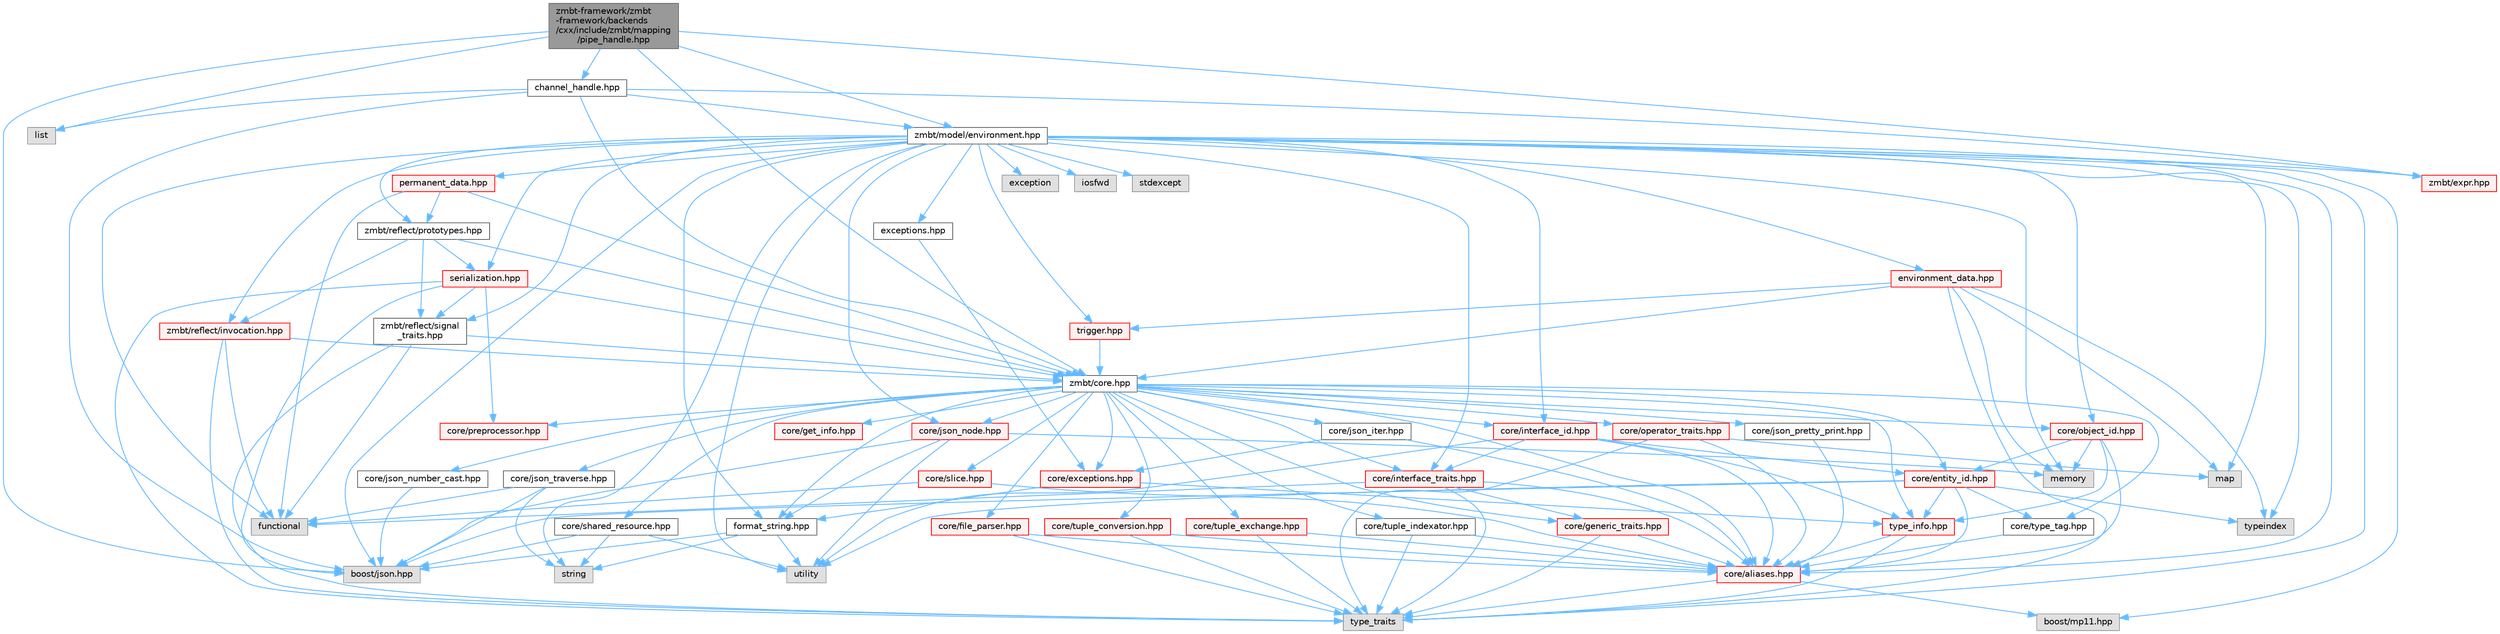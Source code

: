 digraph "zmbt-framework/zmbt-framework/backends/cxx/include/zmbt/mapping/pipe_handle.hpp"
{
 // LATEX_PDF_SIZE
  bgcolor="transparent";
  edge [fontname=Helvetica,fontsize=10,labelfontname=Helvetica,labelfontsize=10];
  node [fontname=Helvetica,fontsize=10,shape=box,height=0.2,width=0.4];
  Node1 [id="Node000001",label="zmbt-framework/zmbt\l-framework/backends\l/cxx/include/zmbt/mapping\l/pipe_handle.hpp",height=0.2,width=0.4,color="gray40", fillcolor="grey60", style="filled", fontcolor="black",tooltip=" "];
  Node1 -> Node2 [id="edge1_Node000001_Node000002",color="steelblue1",style="solid",tooltip=" "];
  Node2 [id="Node000002",label="list",height=0.2,width=0.4,color="grey60", fillcolor="#E0E0E0", style="filled",tooltip=" "];
  Node1 -> Node3 [id="edge2_Node000001_Node000003",color="steelblue1",style="solid",tooltip=" "];
  Node3 [id="Node000003",label="boost/json.hpp",height=0.2,width=0.4,color="grey60", fillcolor="#E0E0E0", style="filled",tooltip=" "];
  Node1 -> Node4 [id="edge3_Node000001_Node000004",color="steelblue1",style="solid",tooltip=" "];
  Node4 [id="Node000004",label="zmbt/core.hpp",height=0.2,width=0.4,color="grey40", fillcolor="white", style="filled",URL="$core_8hpp.html",tooltip=" "];
  Node4 -> Node5 [id="edge4_Node000004_Node000005",color="steelblue1",style="solid",tooltip=" "];
  Node5 [id="Node000005",label="core/aliases.hpp",height=0.2,width=0.4,color="red", fillcolor="#FFF0F0", style="filled",URL="$aliases_8hpp.html",tooltip=" "];
  Node5 -> Node6 [id="edge5_Node000005_Node000006",color="steelblue1",style="solid",tooltip=" "];
  Node6 [id="Node000006",label="type_traits",height=0.2,width=0.4,color="grey60", fillcolor="#E0E0E0", style="filled",tooltip=" "];
  Node5 -> Node9 [id="edge6_Node000005_Node000009",color="steelblue1",style="solid",tooltip=" "];
  Node9 [id="Node000009",label="boost/mp11.hpp",height=0.2,width=0.4,color="grey60", fillcolor="#E0E0E0", style="filled",tooltip=" "];
  Node4 -> Node10 [id="edge7_Node000004_Node000010",color="steelblue1",style="solid",tooltip=" "];
  Node10 [id="Node000010",label="core/exceptions.hpp",height=0.2,width=0.4,color="red", fillcolor="#FFF0F0", style="filled",URL="$core_2exceptions_8hpp.html",tooltip=" "];
  Node10 -> Node12 [id="edge8_Node000010_Node000012",color="steelblue1",style="solid",tooltip=" "];
  Node12 [id="Node000012",label="format_string.hpp",height=0.2,width=0.4,color="grey40", fillcolor="white", style="filled",URL="$format__string_8hpp.html",tooltip=" "];
  Node12 -> Node3 [id="edge9_Node000012_Node000003",color="steelblue1",style="solid",tooltip=" "];
  Node12 -> Node13 [id="edge10_Node000012_Node000013",color="steelblue1",style="solid",tooltip=" "];
  Node13 [id="Node000013",label="string",height=0.2,width=0.4,color="grey60", fillcolor="#E0E0E0", style="filled",tooltip=" "];
  Node12 -> Node14 [id="edge11_Node000012_Node000014",color="steelblue1",style="solid",tooltip=" "];
  Node14 [id="Node000014",label="utility",height=0.2,width=0.4,color="grey60", fillcolor="#E0E0E0", style="filled",tooltip=" "];
  Node10 -> Node15 [id="edge12_Node000010_Node000015",color="steelblue1",style="solid",tooltip=" "];
  Node15 [id="Node000015",label="type_info.hpp",height=0.2,width=0.4,color="red", fillcolor="#FFF0F0", style="filled",URL="$type__info_8hpp.html",tooltip=" "];
  Node15 -> Node6 [id="edge13_Node000015_Node000006",color="steelblue1",style="solid",tooltip=" "];
  Node15 -> Node5 [id="edge14_Node000015_Node000005",color="steelblue1",style="solid",tooltip=" "];
  Node4 -> Node17 [id="edge15_Node000004_Node000017",color="steelblue1",style="solid",tooltip=" "];
  Node17 [id="Node000017",label="core/file_parser.hpp",height=0.2,width=0.4,color="red", fillcolor="#FFF0F0", style="filled",URL="$file__parser_8hpp.html",tooltip=" "];
  Node17 -> Node6 [id="edge16_Node000017_Node000006",color="steelblue1",style="solid",tooltip=" "];
  Node17 -> Node5 [id="edge17_Node000017_Node000005",color="steelblue1",style="solid",tooltip=" "];
  Node4 -> Node12 [id="edge18_Node000004_Node000012",color="steelblue1",style="solid",tooltip=" "];
  Node4 -> Node19 [id="edge19_Node000004_Node000019",color="steelblue1",style="solid",tooltip=" "];
  Node19 [id="Node000019",label="core/generic_traits.hpp",height=0.2,width=0.4,color="red", fillcolor="#FFF0F0", style="filled",URL="$generic__traits_8hpp.html",tooltip=" "];
  Node19 -> Node6 [id="edge20_Node000019_Node000006",color="steelblue1",style="solid",tooltip=" "];
  Node19 -> Node5 [id="edge21_Node000019_Node000005",color="steelblue1",style="solid",tooltip=" "];
  Node4 -> Node20 [id="edge22_Node000004_Node000020",color="steelblue1",style="solid",tooltip=" "];
  Node20 [id="Node000020",label="core/get_info.hpp",height=0.2,width=0.4,color="red", fillcolor="#FFF0F0", style="filled",URL="$get__info_8hpp.html",tooltip=" "];
  Node4 -> Node22 [id="edge23_Node000004_Node000022",color="steelblue1",style="solid",tooltip=" "];
  Node22 [id="Node000022",label="core/interface_traits.hpp",height=0.2,width=0.4,color="red", fillcolor="#FFF0F0", style="filled",URL="$interface__traits_8hpp.html",tooltip=" "];
  Node22 -> Node23 [id="edge24_Node000022_Node000023",color="steelblue1",style="solid",tooltip=" "];
  Node23 [id="Node000023",label="functional",height=0.2,width=0.4,color="grey60", fillcolor="#E0E0E0", style="filled",tooltip=" "];
  Node22 -> Node6 [id="edge25_Node000022_Node000006",color="steelblue1",style="solid",tooltip=" "];
  Node22 -> Node5 [id="edge26_Node000022_Node000005",color="steelblue1",style="solid",tooltip=" "];
  Node22 -> Node19 [id="edge27_Node000022_Node000019",color="steelblue1",style="solid",tooltip=" "];
  Node4 -> Node24 [id="edge28_Node000004_Node000024",color="steelblue1",style="solid",tooltip=" "];
  Node24 [id="Node000024",label="core/json_iter.hpp",height=0.2,width=0.4,color="grey40", fillcolor="white", style="filled",URL="$json__iter_8hpp.html",tooltip=" "];
  Node24 -> Node5 [id="edge29_Node000024_Node000005",color="steelblue1",style="solid",tooltip=" "];
  Node24 -> Node10 [id="edge30_Node000024_Node000010",color="steelblue1",style="solid",tooltip=" "];
  Node4 -> Node25 [id="edge31_Node000004_Node000025",color="steelblue1",style="solid",tooltip=" "];
  Node25 [id="Node000025",label="core/json_node.hpp",height=0.2,width=0.4,color="red", fillcolor="#FFF0F0", style="filled",URL="$json__node_8hpp.html",tooltip=" "];
  Node25 -> Node3 [id="edge32_Node000025_Node000003",color="steelblue1",style="solid",tooltip=" "];
  Node25 -> Node28 [id="edge33_Node000025_Node000028",color="steelblue1",style="solid",tooltip=" "];
  Node28 [id="Node000028",label="memory",height=0.2,width=0.4,color="grey60", fillcolor="#E0E0E0", style="filled",tooltip=" "];
  Node25 -> Node14 [id="edge34_Node000025_Node000014",color="steelblue1",style="solid",tooltip=" "];
  Node25 -> Node12 [id="edge35_Node000025_Node000012",color="steelblue1",style="solid",tooltip=" "];
  Node4 -> Node29 [id="edge36_Node000004_Node000029",color="steelblue1",style="solid",tooltip=" "];
  Node29 [id="Node000029",label="core/json_number_cast.hpp",height=0.2,width=0.4,color="grey40", fillcolor="white", style="filled",URL="$json__number__cast_8hpp.html",tooltip=" "];
  Node29 -> Node3 [id="edge37_Node000029_Node000003",color="steelblue1",style="solid",tooltip=" "];
  Node4 -> Node30 [id="edge38_Node000004_Node000030",color="steelblue1",style="solid",tooltip=" "];
  Node30 [id="Node000030",label="core/json_traverse.hpp",height=0.2,width=0.4,color="grey40", fillcolor="white", style="filled",URL="$json__traverse_8hpp.html",tooltip=" "];
  Node30 -> Node23 [id="edge39_Node000030_Node000023",color="steelblue1",style="solid",tooltip=" "];
  Node30 -> Node13 [id="edge40_Node000030_Node000013",color="steelblue1",style="solid",tooltip=" "];
  Node30 -> Node3 [id="edge41_Node000030_Node000003",color="steelblue1",style="solid",tooltip=" "];
  Node4 -> Node31 [id="edge42_Node000004_Node000031",color="steelblue1",style="solid",tooltip=" "];
  Node31 [id="Node000031",label="core/json_pretty_print.hpp",height=0.2,width=0.4,color="grey40", fillcolor="white", style="filled",URL="$json__pretty__print_8hpp.html",tooltip=" "];
  Node31 -> Node5 [id="edge43_Node000031_Node000005",color="steelblue1",style="solid",tooltip=" "];
  Node4 -> Node32 [id="edge44_Node000004_Node000032",color="steelblue1",style="solid",tooltip=" "];
  Node32 [id="Node000032",label="core/slice.hpp",height=0.2,width=0.4,color="red", fillcolor="#FFF0F0", style="filled",URL="$slice_8hpp.html",tooltip=" "];
  Node32 -> Node23 [id="edge45_Node000032_Node000023",color="steelblue1",style="solid",tooltip=" "];
  Node32 -> Node5 [id="edge46_Node000032_Node000005",color="steelblue1",style="solid",tooltip=" "];
  Node4 -> Node33 [id="edge47_Node000004_Node000033",color="steelblue1",style="solid",tooltip=" "];
  Node33 [id="Node000033",label="core/preprocessor.hpp",height=0.2,width=0.4,color="red", fillcolor="#FFF0F0", style="filled",URL="$preprocessor_8hpp.html",tooltip="type traits to check serialization compatibility"];
  Node4 -> Node35 [id="edge48_Node000004_Node000035",color="steelblue1",style="solid",tooltip=" "];
  Node35 [id="Node000035",label="core/operator_traits.hpp",height=0.2,width=0.4,color="red", fillcolor="#FFF0F0", style="filled",URL="$operator__traits_8hpp.html",tooltip=" "];
  Node35 -> Node36 [id="edge49_Node000035_Node000036",color="steelblue1",style="solid",tooltip=" "];
  Node36 [id="Node000036",label="map",height=0.2,width=0.4,color="grey60", fillcolor="#E0E0E0", style="filled",tooltip=" "];
  Node35 -> Node6 [id="edge50_Node000035_Node000006",color="steelblue1",style="solid",tooltip=" "];
  Node35 -> Node5 [id="edge51_Node000035_Node000005",color="steelblue1",style="solid",tooltip=" "];
  Node4 -> Node42 [id="edge52_Node000004_Node000042",color="steelblue1",style="solid",tooltip=" "];
  Node42 [id="Node000042",label="core/shared_resource.hpp",height=0.2,width=0.4,color="grey40", fillcolor="white", style="filled",URL="$shared__resource_8hpp.html",tooltip=" "];
  Node42 -> Node3 [id="edge53_Node000042_Node000003",color="steelblue1",style="solid",tooltip=" "];
  Node42 -> Node13 [id="edge54_Node000042_Node000013",color="steelblue1",style="solid",tooltip=" "];
  Node42 -> Node14 [id="edge55_Node000042_Node000014",color="steelblue1",style="solid",tooltip=" "];
  Node4 -> Node43 [id="edge56_Node000004_Node000043",color="steelblue1",style="solid",tooltip=" "];
  Node43 [id="Node000043",label="core/tuple_conversion.hpp",height=0.2,width=0.4,color="red", fillcolor="#FFF0F0", style="filled",URL="$tuple__conversion_8hpp.html",tooltip=" "];
  Node43 -> Node6 [id="edge57_Node000043_Node000006",color="steelblue1",style="solid",tooltip=" "];
  Node43 -> Node5 [id="edge58_Node000043_Node000005",color="steelblue1",style="solid",tooltip=" "];
  Node4 -> Node44 [id="edge59_Node000004_Node000044",color="steelblue1",style="solid",tooltip=" "];
  Node44 [id="Node000044",label="core/tuple_exchange.hpp",height=0.2,width=0.4,color="red", fillcolor="#FFF0F0", style="filled",URL="$tuple__exchange_8hpp.html",tooltip=" "];
  Node44 -> Node6 [id="edge60_Node000044_Node000006",color="steelblue1",style="solid",tooltip=" "];
  Node44 -> Node5 [id="edge61_Node000044_Node000005",color="steelblue1",style="solid",tooltip=" "];
  Node4 -> Node45 [id="edge62_Node000004_Node000045",color="steelblue1",style="solid",tooltip=" "];
  Node45 [id="Node000045",label="core/tuple_indexator.hpp",height=0.2,width=0.4,color="grey40", fillcolor="white", style="filled",URL="$tuple__indexator_8hpp.html",tooltip=" "];
  Node45 -> Node6 [id="edge63_Node000045_Node000006",color="steelblue1",style="solid",tooltip=" "];
  Node45 -> Node5 [id="edge64_Node000045_Node000005",color="steelblue1",style="solid",tooltip=" "];
  Node4 -> Node15 [id="edge65_Node000004_Node000015",color="steelblue1",style="solid",tooltip=" "];
  Node4 -> Node46 [id="edge66_Node000004_Node000046",color="steelblue1",style="solid",tooltip=" "];
  Node46 [id="Node000046",label="core/type_tag.hpp",height=0.2,width=0.4,color="grey40", fillcolor="white", style="filled",URL="$type__tag_8hpp.html",tooltip=" "];
  Node46 -> Node5 [id="edge67_Node000046_Node000005",color="steelblue1",style="solid",tooltip=" "];
  Node4 -> Node47 [id="edge68_Node000004_Node000047",color="steelblue1",style="solid",tooltip=" "];
  Node47 [id="Node000047",label="core/entity_id.hpp",height=0.2,width=0.4,color="red", fillcolor="#FFF0F0", style="filled",URL="$entity__id_8hpp.html",tooltip=" "];
  Node47 -> Node14 [id="edge69_Node000047_Node000014",color="steelblue1",style="solid",tooltip=" "];
  Node47 -> Node49 [id="edge70_Node000047_Node000049",color="steelblue1",style="solid",tooltip=" "];
  Node49 [id="Node000049",label="typeindex",height=0.2,width=0.4,color="grey60", fillcolor="#E0E0E0", style="filled",tooltip=" "];
  Node47 -> Node3 [id="edge71_Node000047_Node000003",color="steelblue1",style="solid",tooltip=" "];
  Node47 -> Node5 [id="edge72_Node000047_Node000005",color="steelblue1",style="solid",tooltip=" "];
  Node47 -> Node46 [id="edge73_Node000047_Node000046",color="steelblue1",style="solid",tooltip=" "];
  Node47 -> Node15 [id="edge74_Node000047_Node000015",color="steelblue1",style="solid",tooltip=" "];
  Node4 -> Node50 [id="edge75_Node000004_Node000050",color="steelblue1",style="solid",tooltip=" "];
  Node50 [id="Node000050",label="core/interface_id.hpp",height=0.2,width=0.4,color="red", fillcolor="#FFF0F0", style="filled",URL="$interface__id_8hpp.html",tooltip=" "];
  Node50 -> Node14 [id="edge76_Node000050_Node000014",color="steelblue1",style="solid",tooltip=" "];
  Node50 -> Node5 [id="edge77_Node000050_Node000005",color="steelblue1",style="solid",tooltip=" "];
  Node50 -> Node47 [id="edge78_Node000050_Node000047",color="steelblue1",style="solid",tooltip=" "];
  Node50 -> Node22 [id="edge79_Node000050_Node000022",color="steelblue1",style="solid",tooltip=" "];
  Node50 -> Node15 [id="edge80_Node000050_Node000015",color="steelblue1",style="solid",tooltip=" "];
  Node4 -> Node54 [id="edge81_Node000004_Node000054",color="steelblue1",style="solid",tooltip=" "];
  Node54 [id="Node000054",label="core/object_id.hpp",height=0.2,width=0.4,color="red", fillcolor="#FFF0F0", style="filled",URL="$object__id_8hpp.html",tooltip=" "];
  Node54 -> Node28 [id="edge82_Node000054_Node000028",color="steelblue1",style="solid",tooltip=" "];
  Node54 -> Node5 [id="edge83_Node000054_Node000005",color="steelblue1",style="solid",tooltip=" "];
  Node54 -> Node47 [id="edge84_Node000054_Node000047",color="steelblue1",style="solid",tooltip=" "];
  Node54 -> Node15 [id="edge85_Node000054_Node000015",color="steelblue1",style="solid",tooltip=" "];
  Node1 -> Node55 [id="edge86_Node000001_Node000055",color="steelblue1",style="solid",tooltip=" "];
  Node55 [id="Node000055",label="zmbt/model/environment.hpp",height=0.2,width=0.4,color="grey40", fillcolor="white", style="filled",URL="$environment_8hpp.html",tooltip=" "];
  Node55 -> Node3 [id="edge87_Node000055_Node000003",color="steelblue1",style="solid",tooltip=" "];
  Node55 -> Node9 [id="edge88_Node000055_Node000009",color="steelblue1",style="solid",tooltip=" "];
  Node55 -> Node5 [id="edge89_Node000055_Node000005",color="steelblue1",style="solid",tooltip=" "];
  Node55 -> Node12 [id="edge90_Node000055_Node000012",color="steelblue1",style="solid",tooltip=" "];
  Node55 -> Node50 [id="edge91_Node000055_Node000050",color="steelblue1",style="solid",tooltip=" "];
  Node55 -> Node22 [id="edge92_Node000055_Node000022",color="steelblue1",style="solid",tooltip=" "];
  Node55 -> Node25 [id="edge93_Node000055_Node000025",color="steelblue1",style="solid",tooltip=" "];
  Node55 -> Node54 [id="edge94_Node000055_Node000054",color="steelblue1",style="solid",tooltip=" "];
  Node55 -> Node56 [id="edge95_Node000055_Node000056",color="steelblue1",style="solid",tooltip=" "];
  Node56 [id="Node000056",label="zmbt/reflect/signal\l_traits.hpp",height=0.2,width=0.4,color="grey40", fillcolor="white", style="filled",URL="$signal__traits_8hpp.html",tooltip=" "];
  Node56 -> Node23 [id="edge96_Node000056_Node000023",color="steelblue1",style="solid",tooltip=" "];
  Node56 -> Node6 [id="edge97_Node000056_Node000006",color="steelblue1",style="solid",tooltip=" "];
  Node56 -> Node4 [id="edge98_Node000056_Node000004",color="steelblue1",style="solid",tooltip=" "];
  Node55 -> Node57 [id="edge99_Node000055_Node000057",color="steelblue1",style="solid",tooltip=" "];
  Node57 [id="Node000057",label="zmbt/reflect/invocation.hpp",height=0.2,width=0.4,color="red", fillcolor="#FFF0F0", style="filled",URL="$invocation_8hpp.html",tooltip=" "];
  Node57 -> Node23 [id="edge100_Node000057_Node000023",color="steelblue1",style="solid",tooltip=" "];
  Node57 -> Node6 [id="edge101_Node000057_Node000006",color="steelblue1",style="solid",tooltip=" "];
  Node57 -> Node4 [id="edge102_Node000057_Node000004",color="steelblue1",style="solid",tooltip=" "];
  Node55 -> Node58 [id="edge103_Node000055_Node000058",color="steelblue1",style="solid",tooltip=" "];
  Node58 [id="Node000058",label="zmbt/reflect/prototypes.hpp",height=0.2,width=0.4,color="grey40", fillcolor="white", style="filled",URL="$prototypes_8hpp.html",tooltip=" "];
  Node58 -> Node4 [id="edge104_Node000058_Node000004",color="steelblue1",style="solid",tooltip=" "];
  Node58 -> Node56 [id="edge105_Node000058_Node000056",color="steelblue1",style="solid",tooltip=" "];
  Node58 -> Node59 [id="edge106_Node000058_Node000059",color="steelblue1",style="solid",tooltip=" "];
  Node59 [id="Node000059",label="serialization.hpp",height=0.2,width=0.4,color="red", fillcolor="#FFF0F0", style="filled",URL="$serialization_8hpp.html",tooltip=" "];
  Node59 -> Node6 [id="edge107_Node000059_Node000006",color="steelblue1",style="solid",tooltip=" "];
  Node59 -> Node3 [id="edge108_Node000059_Node000003",color="steelblue1",style="solid",tooltip=" "];
  Node59 -> Node33 [id="edge109_Node000059_Node000033",color="steelblue1",style="solid",tooltip=" "];
  Node59 -> Node4 [id="edge110_Node000059_Node000004",color="steelblue1",style="solid",tooltip=" "];
  Node59 -> Node56 [id="edge111_Node000059_Node000056",color="steelblue1",style="solid",tooltip=" "];
  Node58 -> Node57 [id="edge112_Node000058_Node000057",color="steelblue1",style="solid",tooltip=" "];
  Node55 -> Node59 [id="edge113_Node000055_Node000059",color="steelblue1",style="solid",tooltip=" "];
  Node55 -> Node64 [id="edge114_Node000055_Node000064",color="steelblue1",style="solid",tooltip=" "];
  Node64 [id="Node000064",label="zmbt/expr.hpp",height=0.2,width=0.4,color="red", fillcolor="#FFF0F0", style="filled",URL="$expr_8hpp.html",tooltip=" "];
  Node55 -> Node91 [id="edge115_Node000055_Node000091",color="steelblue1",style="solid",tooltip=" "];
  Node91 [id="Node000091",label="exception",height=0.2,width=0.4,color="grey60", fillcolor="#E0E0E0", style="filled",tooltip=" "];
  Node55 -> Node23 [id="edge116_Node000055_Node000023",color="steelblue1",style="solid",tooltip=" "];
  Node55 -> Node92 [id="edge117_Node000055_Node000092",color="steelblue1",style="solid",tooltip=" "];
  Node92 [id="Node000092",label="iosfwd",height=0.2,width=0.4,color="grey60", fillcolor="#E0E0E0", style="filled",tooltip=" "];
  Node55 -> Node36 [id="edge118_Node000055_Node000036",color="steelblue1",style="solid",tooltip=" "];
  Node55 -> Node28 [id="edge119_Node000055_Node000028",color="steelblue1",style="solid",tooltip=" "];
  Node55 -> Node93 [id="edge120_Node000055_Node000093",color="steelblue1",style="solid",tooltip=" "];
  Node93 [id="Node000093",label="stdexcept",height=0.2,width=0.4,color="grey60", fillcolor="#E0E0E0", style="filled",tooltip=" "];
  Node55 -> Node13 [id="edge121_Node000055_Node000013",color="steelblue1",style="solid",tooltip=" "];
  Node55 -> Node6 [id="edge122_Node000055_Node000006",color="steelblue1",style="solid",tooltip=" "];
  Node55 -> Node49 [id="edge123_Node000055_Node000049",color="steelblue1",style="solid",tooltip=" "];
  Node55 -> Node14 [id="edge124_Node000055_Node000014",color="steelblue1",style="solid",tooltip=" "];
  Node55 -> Node94 [id="edge125_Node000055_Node000094",color="steelblue1",style="solid",tooltip=" "];
  Node94 [id="Node000094",label="environment_data.hpp",height=0.2,width=0.4,color="red", fillcolor="#FFF0F0", style="filled",URL="$environment__data_8hpp.html",tooltip=" "];
  Node94 -> Node36 [id="edge126_Node000094_Node000036",color="steelblue1",style="solid",tooltip=" "];
  Node94 -> Node28 [id="edge127_Node000094_Node000028",color="steelblue1",style="solid",tooltip=" "];
  Node94 -> Node49 [id="edge128_Node000094_Node000049",color="steelblue1",style="solid",tooltip=" "];
  Node94 -> Node6 [id="edge129_Node000094_Node000006",color="steelblue1",style="solid",tooltip=" "];
  Node94 -> Node4 [id="edge130_Node000094_Node000004",color="steelblue1",style="solid",tooltip=" "];
  Node94 -> Node98 [id="edge131_Node000094_Node000098",color="steelblue1",style="solid",tooltip=" "];
  Node98 [id="Node000098",label="trigger.hpp",height=0.2,width=0.4,color="red", fillcolor="#FFF0F0", style="filled",URL="$trigger_8hpp.html",tooltip=" "];
  Node98 -> Node4 [id="edge132_Node000098_Node000004",color="steelblue1",style="solid",tooltip=" "];
  Node55 -> Node111 [id="edge133_Node000055_Node000111",color="steelblue1",style="solid",tooltip=" "];
  Node111 [id="Node000111",label="exceptions.hpp",height=0.2,width=0.4,color="grey40", fillcolor="white", style="filled",URL="$model_2exceptions_8hpp.html",tooltip=" "];
  Node111 -> Node10 [id="edge134_Node000111_Node000010",color="steelblue1",style="solid",tooltip=" "];
  Node55 -> Node98 [id="edge135_Node000055_Node000098",color="steelblue1",style="solid",tooltip=" "];
  Node55 -> Node112 [id="edge136_Node000055_Node000112",color="steelblue1",style="solid",tooltip=" "];
  Node112 [id="Node000112",label="permanent_data.hpp",height=0.2,width=0.4,color="red", fillcolor="#FFF0F0", style="filled",URL="$permanent__data_8hpp.html",tooltip=" "];
  Node112 -> Node23 [id="edge137_Node000112_Node000023",color="steelblue1",style="solid",tooltip=" "];
  Node112 -> Node4 [id="edge138_Node000112_Node000004",color="steelblue1",style="solid",tooltip=" "];
  Node112 -> Node58 [id="edge139_Node000112_Node000058",color="steelblue1",style="solid",tooltip=" "];
  Node1 -> Node64 [id="edge140_Node000001_Node000064",color="steelblue1",style="solid",tooltip=" "];
  Node1 -> Node113 [id="edge141_Node000001_Node000113",color="steelblue1",style="solid",tooltip=" "];
  Node113 [id="Node000113",label="channel_handle.hpp",height=0.2,width=0.4,color="grey40", fillcolor="white", style="filled",URL="$channel__handle_8hpp.html",tooltip=" "];
  Node113 -> Node2 [id="edge142_Node000113_Node000002",color="steelblue1",style="solid",tooltip=" "];
  Node113 -> Node3 [id="edge143_Node000113_Node000003",color="steelblue1",style="solid",tooltip=" "];
  Node113 -> Node4 [id="edge144_Node000113_Node000004",color="steelblue1",style="solid",tooltip=" "];
  Node113 -> Node55 [id="edge145_Node000113_Node000055",color="steelblue1",style="solid",tooltip=" "];
  Node113 -> Node64 [id="edge146_Node000113_Node000064",color="steelblue1",style="solid",tooltip=" "];
}
